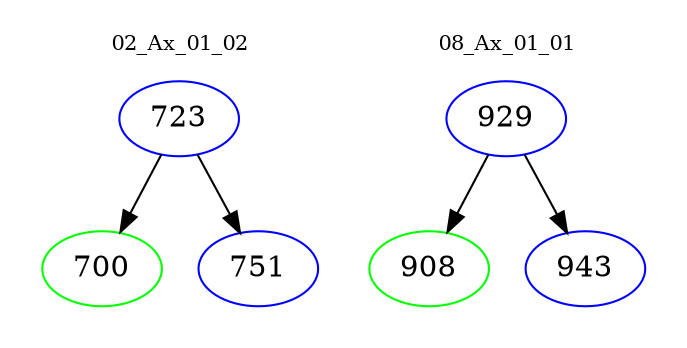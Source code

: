 digraph{
subgraph cluster_0 {
color = white
label = "02_Ax_01_02";
fontsize=10;
T0_723 [label="723", color="blue"]
T0_723 -> T0_700 [color="black"]
T0_700 [label="700", color="green"]
T0_723 -> T0_751 [color="black"]
T0_751 [label="751", color="blue"]
}
subgraph cluster_1 {
color = white
label = "08_Ax_01_01";
fontsize=10;
T1_929 [label="929", color="blue"]
T1_929 -> T1_908 [color="black"]
T1_908 [label="908", color="green"]
T1_929 -> T1_943 [color="black"]
T1_943 [label="943", color="blue"]
}
}
